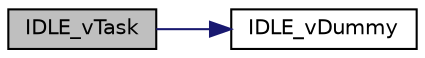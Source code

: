 digraph "IDLE_vTask"
{
  edge [fontname="Helvetica",fontsize="10",labelfontname="Helvetica",labelfontsize="10"];
  node [fontname="Helvetica",fontsize="10",shape=record];
  rankdir="LR";
  Node1 [label="IDLE_vTask",height=0.2,width=0.4,color="black", fillcolor="grey75", style="filled", fontcolor="black"];
  Node1 -> Node2 [color="midnightblue",fontsize="10",style="solid",fontname="Helvetica"];
  Node2 [label="IDLE_vDummy",height=0.2,width=0.4,color="black", fillcolor="white", style="filled",URL="$idle_8c.html#a5c3bb159607f535afab707c2ea3f856f"];
}
